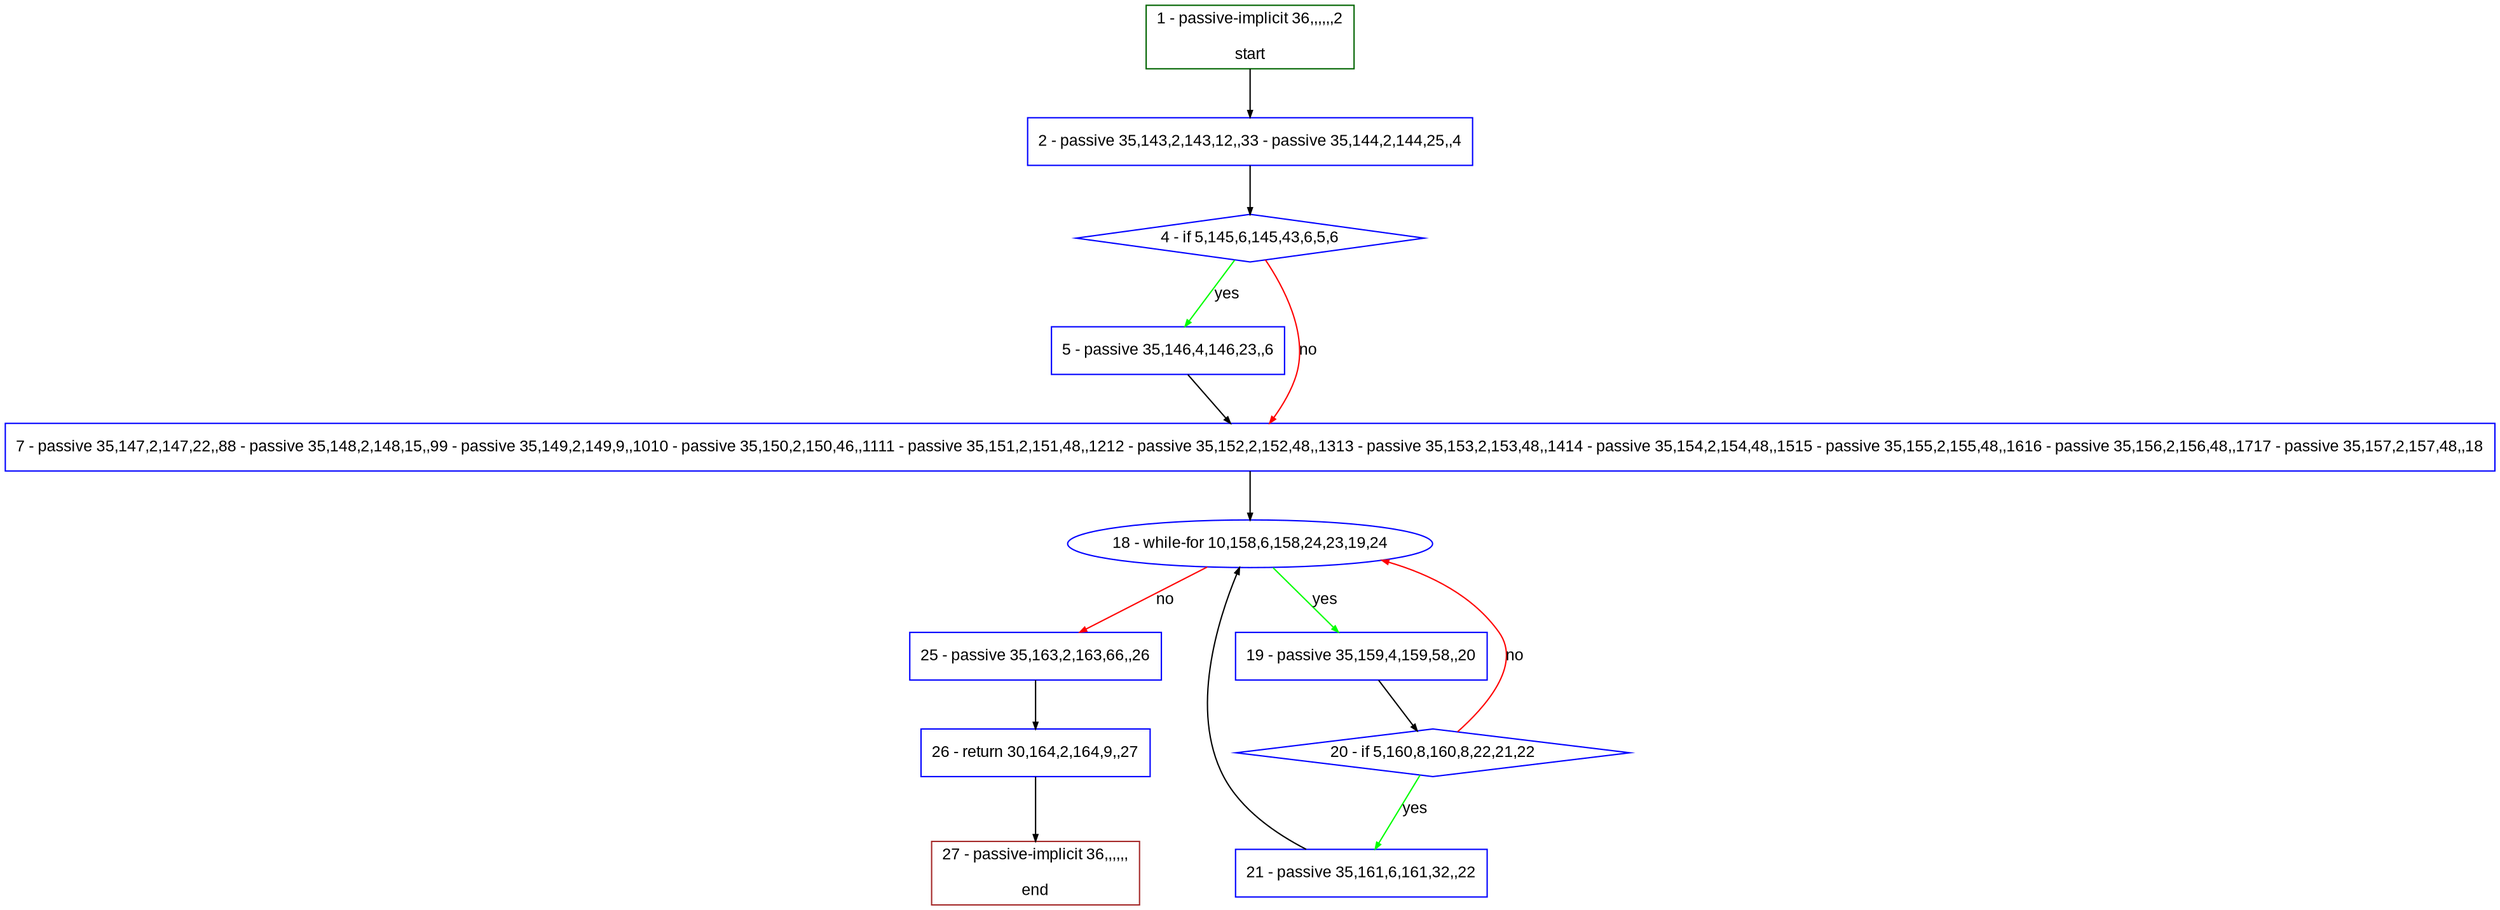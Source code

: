 digraph "" {
  graph [pack="true", label="", fontsize="12", packmode="clust", fontname="Arial", fillcolor="#FFFFCC", bgcolor="white", style="rounded,filled", compound="true"];
  node [node_initialized="no", label="", color="grey", fontsize="12", fillcolor="white", fontname="Arial", style="filled", shape="rectangle", compound="true", fixedsize="false"];
  edge [fontcolor="black", arrowhead="normal", arrowtail="none", arrowsize="0.5", ltail="", label="", color="black", fontsize="12", lhead="", fontname="Arial", dir="forward", compound="true"];
  __N1 [label="2 - passive 35,143,2,143,12,,33 - passive 35,144,2,144,25,,4", color="#0000ff", fillcolor="#ffffff", style="filled", shape="box"];
  __N2 [label="1 - passive-implicit 36,,,,,,2\n\nstart", color="#006400", fillcolor="#ffffff", style="filled", shape="box"];
  __N3 [label="4 - if 5,145,6,145,43,6,5,6", color="#0000ff", fillcolor="#ffffff", style="filled", shape="diamond"];
  __N4 [label="5 - passive 35,146,4,146,23,,6", color="#0000ff", fillcolor="#ffffff", style="filled", shape="box"];
  __N5 [label="7 - passive 35,147,2,147,22,,88 - passive 35,148,2,148,15,,99 - passive 35,149,2,149,9,,1010 - passive 35,150,2,150,46,,1111 - passive 35,151,2,151,48,,1212 - passive 35,152,2,152,48,,1313 - passive 35,153,2,153,48,,1414 - passive 35,154,2,154,48,,1515 - passive 35,155,2,155,48,,1616 - passive 35,156,2,156,48,,1717 - passive 35,157,2,157,48,,18", color="#0000ff", fillcolor="#ffffff", style="filled", shape="box"];
  __N6 [label="18 - while-for 10,158,6,158,24,23,19,24", color="#0000ff", fillcolor="#ffffff", style="filled", shape="oval"];
  __N7 [label="19 - passive 35,159,4,159,58,,20", color="#0000ff", fillcolor="#ffffff", style="filled", shape="box"];
  __N8 [label="25 - passive 35,163,2,163,66,,26", color="#0000ff", fillcolor="#ffffff", style="filled", shape="box"];
  __N9 [label="20 - if 5,160,8,160,8,22,21,22", color="#0000ff", fillcolor="#ffffff", style="filled", shape="diamond"];
  __N10 [label="21 - passive 35,161,6,161,32,,22", color="#0000ff", fillcolor="#ffffff", style="filled", shape="box"];
  __N11 [label="26 - return 30,164,2,164,9,,27", color="#0000ff", fillcolor="#ffffff", style="filled", shape="box"];
  __N12 [label="27 - passive-implicit 36,,,,,,\n\nend", color="#a52a2a", fillcolor="#ffffff", style="filled", shape="box"];
  __N2 -> __N1 [arrowhead="normal", arrowtail="none", color="#000000", label="", dir="forward"];
  __N1 -> __N3 [arrowhead="normal", arrowtail="none", color="#000000", label="", dir="forward"];
  __N3 -> __N4 [arrowhead="normal", arrowtail="none", color="#00ff00", label="yes", dir="forward"];
  __N3 -> __N5 [arrowhead="normal", arrowtail="none", color="#ff0000", label="no", dir="forward"];
  __N4 -> __N5 [arrowhead="normal", arrowtail="none", color="#000000", label="", dir="forward"];
  __N5 -> __N6 [arrowhead="normal", arrowtail="none", color="#000000", label="", dir="forward"];
  __N6 -> __N7 [arrowhead="normal", arrowtail="none", color="#00ff00", label="yes", dir="forward"];
  __N6 -> __N8 [arrowhead="normal", arrowtail="none", color="#ff0000", label="no", dir="forward"];
  __N7 -> __N9 [arrowhead="normal", arrowtail="none", color="#000000", label="", dir="forward"];
  __N9 -> __N6 [arrowhead="normal", arrowtail="none", color="#ff0000", label="no", dir="forward"];
  __N9 -> __N10 [arrowhead="normal", arrowtail="none", color="#00ff00", label="yes", dir="forward"];
  __N10 -> __N6 [arrowhead="normal", arrowtail="none", color="#000000", label="", dir="forward"];
  __N8 -> __N11 [arrowhead="normal", arrowtail="none", color="#000000", label="", dir="forward"];
  __N11 -> __N12 [arrowhead="normal", arrowtail="none", color="#000000", label="", dir="forward"];
}
